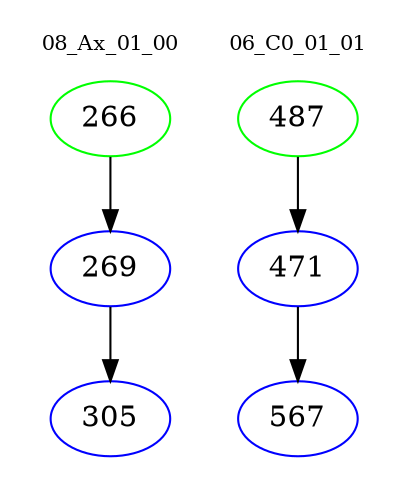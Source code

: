 digraph{
subgraph cluster_0 {
color = white
label = "08_Ax_01_00";
fontsize=10;
T0_266 [label="266", color="green"]
T0_266 -> T0_269 [color="black"]
T0_269 [label="269", color="blue"]
T0_269 -> T0_305 [color="black"]
T0_305 [label="305", color="blue"]
}
subgraph cluster_1 {
color = white
label = "06_C0_01_01";
fontsize=10;
T1_487 [label="487", color="green"]
T1_487 -> T1_471 [color="black"]
T1_471 [label="471", color="blue"]
T1_471 -> T1_567 [color="black"]
T1_567 [label="567", color="blue"]
}
}
